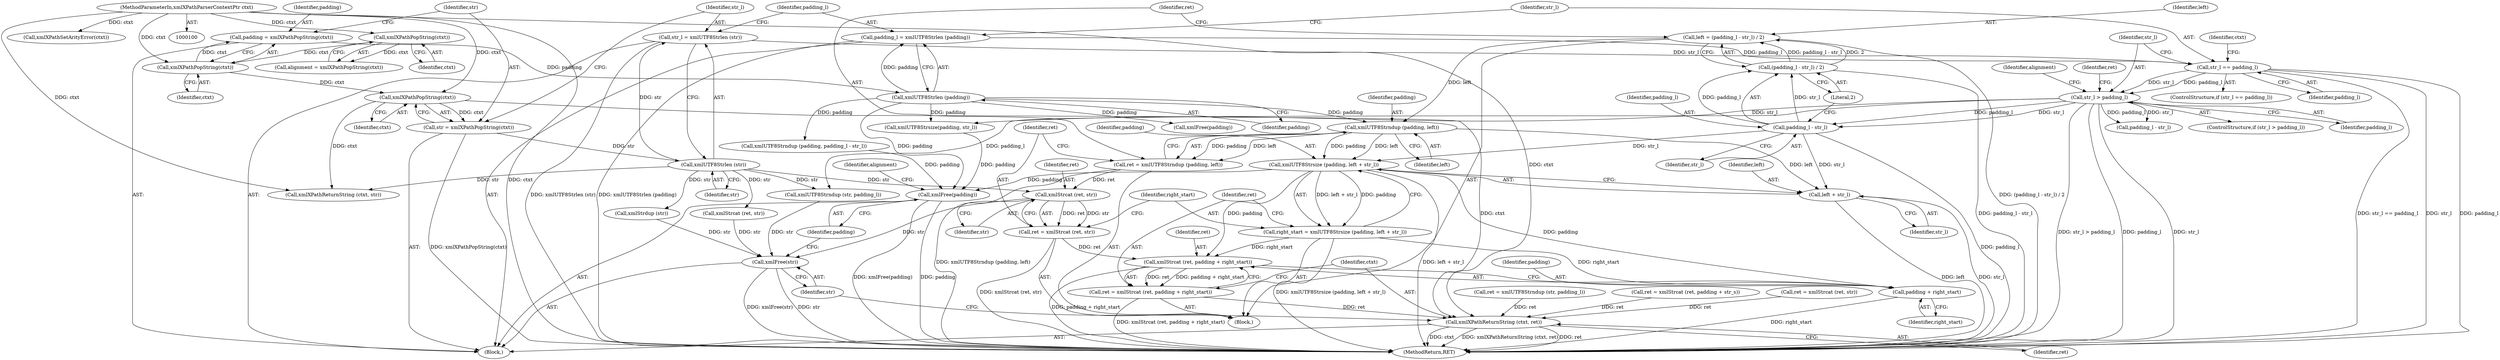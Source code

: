 digraph "0_Chrome_96dbafe288dbe2f0cc45fa3c39daf6d0c37acbab_8@integer" {
"1000203" [label="(Call,left = (padding_l - str_l) / 2)"];
"1000205" [label="(Call,(padding_l - str_l) / 2)"];
"1000206" [label="(Call,padding_l - str_l)"];
"1000164" [label="(Call,str_l > padding_l)"];
"1000151" [label="(Call,str_l == padding_l)"];
"1000142" [label="(Call,str_l = xmlUTF8Strlen (str))"];
"1000144" [label="(Call,xmlUTF8Strlen (str))"];
"1000138" [label="(Call,str = xmlXPathPopString(ctxt))"];
"1000140" [label="(Call,xmlXPathPopString(ctxt))"];
"1000136" [label="(Call,xmlXPathPopString(ctxt))"];
"1000128" [label="(Call,xmlXPathPopString(ctxt))"];
"1000101" [label="(MethodParameterIn,xmlXPathParserContextPtr ctxt)"];
"1000146" [label="(Call,padding_l = xmlUTF8Strlen (padding))"];
"1000148" [label="(Call,xmlUTF8Strlen (padding))"];
"1000134" [label="(Call,padding = xmlXPathPopString(ctxt))"];
"1000213" [label="(Call,xmlUTF8Strndup (padding, left))"];
"1000211" [label="(Call,ret = xmlUTF8Strndup (padding, left))"];
"1000218" [label="(Call,xmlStrcat (ret, str))"];
"1000216" [label="(Call,ret = xmlStrcat (ret, str))"];
"1000230" [label="(Call,xmlStrcat (ret, padding + right_start))"];
"1000228" [label="(Call,ret = xmlStrcat (ret, padding + right_start))"];
"1000254" [label="(Call,xmlXPathReturnString (ctxt, ret))"];
"1000257" [label="(Call,xmlFree(str))"];
"1000223" [label="(Call,xmlUTF8Strsize (padding, left + str_l))"];
"1000221" [label="(Call,right_start = xmlUTF8Strsize (padding, left + str_l))"];
"1000232" [label="(Call,padding + right_start)"];
"1000259" [label="(Call,xmlFree(padding))"];
"1000225" [label="(Call,left + str_l)"];
"1000232" [label="(Call,padding + right_start)"];
"1000230" [label="(Call,xmlStrcat (ret, padding + right_start))"];
"1000217" [label="(Identifier,ret)"];
"1000177" [label="(Identifier,alignment)"];
"1000139" [label="(Identifier,str)"];
"1000126" [label="(Call,alignment = xmlXPathPopString(ctxt))"];
"1000201" [label="(Block,)"];
"1000135" [label="(Identifier,padding)"];
"1000149" [label="(Identifier,padding)"];
"1000206" [label="(Call,padding_l - str_l)"];
"1000209" [label="(Literal,2)"];
"1000234" [label="(Identifier,right_start)"];
"1000262" [label="(Identifier,alignment)"];
"1000259" [label="(Call,xmlFree(padding))"];
"1000211" [label="(Call,ret = xmlUTF8Strndup (padding, left))"];
"1000221" [label="(Call,right_start = xmlUTF8Strsize (padding, left + str_l))"];
"1000219" [label="(Identifier,ret)"];
"1000158" [label="(Call,xmlFree(padding))"];
"1000204" [label="(Identifier,left)"];
"1000184" [label="(Call,xmlUTF8Strndup (padding, padding_l - str_l))"];
"1000144" [label="(Call,xmlUTF8Strlen (str))"];
"1000146" [label="(Call,padding_l = xmlUTF8Strlen (padding))"];
"1000226" [label="(Identifier,left)"];
"1000245" [label="(Call,xmlStrdup (str))"];
"1000203" [label="(Call,left = (padding_l - str_l) / 2)"];
"1000233" [label="(Identifier,padding)"];
"1000255" [label="(Identifier,ctxt)"];
"1000119" [label="(Call,xmlXPathSetArityError(ctxt))"];
"1000228" [label="(Call,ret = xmlStrcat (ret, padding + right_start))"];
"1000225" [label="(Call,left + str_l)"];
"1000258" [label="(Identifier,str)"];
"1000166" [label="(Identifier,padding_l)"];
"1000129" [label="(Identifier,ctxt)"];
"1000153" [label="(Identifier,padding_l)"];
"1000223" [label="(Call,xmlUTF8Strsize (padding, left + str_l))"];
"1000240" [label="(Call,xmlUTF8Strsize(padding, str_l))"];
"1000170" [label="(Call,xmlUTF8Strndup (str, padding_l))"];
"1000168" [label="(Call,ret = xmlUTF8Strndup (str, padding_l))"];
"1000215" [label="(Identifier,left)"];
"1000208" [label="(Identifier,str_l)"];
"1000218" [label="(Call,xmlStrcat (ret, str))"];
"1000136" [label="(Call,xmlXPathPopString(ctxt))"];
"1000263" [label="(MethodReturn,RET)"];
"1000213" [label="(Call,xmlUTF8Strndup (padding, left))"];
"1000155" [label="(Call,xmlXPathReturnString (ctxt, str))"];
"1000145" [label="(Identifier,str)"];
"1000137" [label="(Identifier,ctxt)"];
"1000212" [label="(Identifier,ret)"];
"1000152" [label="(Identifier,str_l)"];
"1000220" [label="(Identifier,str)"];
"1000164" [label="(Call,str_l > padding_l)"];
"1000147" [label="(Identifier,padding_l)"];
"1000205" [label="(Call,(padding_l - str_l) / 2)"];
"1000247" [label="(Call,ret = xmlStrcat (ret, padding + str_s))"];
"1000140" [label="(Call,xmlXPathPopString(ctxt))"];
"1000169" [label="(Identifier,ret)"];
"1000222" [label="(Identifier,right_start)"];
"1000134" [label="(Call,padding = xmlXPathPopString(ctxt))"];
"1000216" [label="(Call,ret = xmlStrcat (ret, str))"];
"1000207" [label="(Identifier,padding_l)"];
"1000128" [label="(Call,xmlXPathPopString(ctxt))"];
"1000103" [label="(Block,)"];
"1000227" [label="(Identifier,str_l)"];
"1000260" [label="(Identifier,padding)"];
"1000224" [label="(Identifier,padding)"];
"1000186" [label="(Call,padding_l - str_l)"];
"1000138" [label="(Call,str = xmlXPathPopString(ctxt))"];
"1000256" [label="(Identifier,ret)"];
"1000156" [label="(Identifier,ctxt)"];
"1000141" [label="(Identifier,ctxt)"];
"1000163" [label="(ControlStructure,if (str_l > padding_l))"];
"1000257" [label="(Call,xmlFree(str))"];
"1000148" [label="(Call,xmlUTF8Strlen (padding))"];
"1000231" [label="(Identifier,ret)"];
"1000214" [label="(Identifier,padding)"];
"1000151" [label="(Call,str_l == padding_l)"];
"1000189" [label="(Call,ret = xmlStrcat (ret, str))"];
"1000142" [label="(Call,str_l = xmlUTF8Strlen (str))"];
"1000143" [label="(Identifier,str_l)"];
"1000229" [label="(Identifier,ret)"];
"1000165" [label="(Identifier,str_l)"];
"1000101" [label="(MethodParameterIn,xmlXPathParserContextPtr ctxt)"];
"1000150" [label="(ControlStructure,if (str_l == padding_l))"];
"1000254" [label="(Call,xmlXPathReturnString (ctxt, ret))"];
"1000191" [label="(Call,xmlStrcat (ret, str))"];
"1000203" -> "1000201"  [label="AST: "];
"1000203" -> "1000205"  [label="CFG: "];
"1000204" -> "1000203"  [label="AST: "];
"1000205" -> "1000203"  [label="AST: "];
"1000212" -> "1000203"  [label="CFG: "];
"1000203" -> "1000263"  [label="DDG: (padding_l - str_l) / 2"];
"1000205" -> "1000203"  [label="DDG: padding_l - str_l"];
"1000205" -> "1000203"  [label="DDG: 2"];
"1000203" -> "1000213"  [label="DDG: left"];
"1000205" -> "1000209"  [label="CFG: "];
"1000206" -> "1000205"  [label="AST: "];
"1000209" -> "1000205"  [label="AST: "];
"1000205" -> "1000263"  [label="DDG: padding_l - str_l"];
"1000206" -> "1000205"  [label="DDG: padding_l"];
"1000206" -> "1000205"  [label="DDG: str_l"];
"1000206" -> "1000208"  [label="CFG: "];
"1000207" -> "1000206"  [label="AST: "];
"1000208" -> "1000206"  [label="AST: "];
"1000209" -> "1000206"  [label="CFG: "];
"1000206" -> "1000263"  [label="DDG: padding_l"];
"1000164" -> "1000206"  [label="DDG: padding_l"];
"1000164" -> "1000206"  [label="DDG: str_l"];
"1000206" -> "1000223"  [label="DDG: str_l"];
"1000206" -> "1000225"  [label="DDG: str_l"];
"1000164" -> "1000163"  [label="AST: "];
"1000164" -> "1000166"  [label="CFG: "];
"1000165" -> "1000164"  [label="AST: "];
"1000166" -> "1000164"  [label="AST: "];
"1000169" -> "1000164"  [label="CFG: "];
"1000177" -> "1000164"  [label="CFG: "];
"1000164" -> "1000263"  [label="DDG: str_l > padding_l"];
"1000164" -> "1000263"  [label="DDG: padding_l"];
"1000164" -> "1000263"  [label="DDG: str_l"];
"1000151" -> "1000164"  [label="DDG: str_l"];
"1000151" -> "1000164"  [label="DDG: padding_l"];
"1000164" -> "1000170"  [label="DDG: padding_l"];
"1000164" -> "1000186"  [label="DDG: padding_l"];
"1000164" -> "1000186"  [label="DDG: str_l"];
"1000164" -> "1000240"  [label="DDG: str_l"];
"1000151" -> "1000150"  [label="AST: "];
"1000151" -> "1000153"  [label="CFG: "];
"1000152" -> "1000151"  [label="AST: "];
"1000153" -> "1000151"  [label="AST: "];
"1000156" -> "1000151"  [label="CFG: "];
"1000165" -> "1000151"  [label="CFG: "];
"1000151" -> "1000263"  [label="DDG: str_l == padding_l"];
"1000151" -> "1000263"  [label="DDG: str_l"];
"1000151" -> "1000263"  [label="DDG: padding_l"];
"1000142" -> "1000151"  [label="DDG: str_l"];
"1000146" -> "1000151"  [label="DDG: padding_l"];
"1000142" -> "1000103"  [label="AST: "];
"1000142" -> "1000144"  [label="CFG: "];
"1000143" -> "1000142"  [label="AST: "];
"1000144" -> "1000142"  [label="AST: "];
"1000147" -> "1000142"  [label="CFG: "];
"1000142" -> "1000263"  [label="DDG: xmlUTF8Strlen (str)"];
"1000144" -> "1000142"  [label="DDG: str"];
"1000144" -> "1000145"  [label="CFG: "];
"1000145" -> "1000144"  [label="AST: "];
"1000138" -> "1000144"  [label="DDG: str"];
"1000144" -> "1000155"  [label="DDG: str"];
"1000144" -> "1000170"  [label="DDG: str"];
"1000144" -> "1000191"  [label="DDG: str"];
"1000144" -> "1000218"  [label="DDG: str"];
"1000144" -> "1000245"  [label="DDG: str"];
"1000138" -> "1000103"  [label="AST: "];
"1000138" -> "1000140"  [label="CFG: "];
"1000139" -> "1000138"  [label="AST: "];
"1000140" -> "1000138"  [label="AST: "];
"1000143" -> "1000138"  [label="CFG: "];
"1000138" -> "1000263"  [label="DDG: xmlXPathPopString(ctxt)"];
"1000140" -> "1000138"  [label="DDG: ctxt"];
"1000140" -> "1000141"  [label="CFG: "];
"1000141" -> "1000140"  [label="AST: "];
"1000136" -> "1000140"  [label="DDG: ctxt"];
"1000101" -> "1000140"  [label="DDG: ctxt"];
"1000140" -> "1000155"  [label="DDG: ctxt"];
"1000140" -> "1000254"  [label="DDG: ctxt"];
"1000136" -> "1000134"  [label="AST: "];
"1000136" -> "1000137"  [label="CFG: "];
"1000137" -> "1000136"  [label="AST: "];
"1000134" -> "1000136"  [label="CFG: "];
"1000136" -> "1000134"  [label="DDG: ctxt"];
"1000128" -> "1000136"  [label="DDG: ctxt"];
"1000101" -> "1000136"  [label="DDG: ctxt"];
"1000128" -> "1000126"  [label="AST: "];
"1000128" -> "1000129"  [label="CFG: "];
"1000129" -> "1000128"  [label="AST: "];
"1000126" -> "1000128"  [label="CFG: "];
"1000128" -> "1000126"  [label="DDG: ctxt"];
"1000101" -> "1000128"  [label="DDG: ctxt"];
"1000101" -> "1000100"  [label="AST: "];
"1000101" -> "1000263"  [label="DDG: ctxt"];
"1000101" -> "1000119"  [label="DDG: ctxt"];
"1000101" -> "1000155"  [label="DDG: ctxt"];
"1000101" -> "1000254"  [label="DDG: ctxt"];
"1000146" -> "1000103"  [label="AST: "];
"1000146" -> "1000148"  [label="CFG: "];
"1000147" -> "1000146"  [label="AST: "];
"1000148" -> "1000146"  [label="AST: "];
"1000152" -> "1000146"  [label="CFG: "];
"1000146" -> "1000263"  [label="DDG: xmlUTF8Strlen (padding)"];
"1000148" -> "1000146"  [label="DDG: padding"];
"1000148" -> "1000149"  [label="CFG: "];
"1000149" -> "1000148"  [label="AST: "];
"1000134" -> "1000148"  [label="DDG: padding"];
"1000148" -> "1000158"  [label="DDG: padding"];
"1000148" -> "1000184"  [label="DDG: padding"];
"1000148" -> "1000213"  [label="DDG: padding"];
"1000148" -> "1000240"  [label="DDG: padding"];
"1000148" -> "1000259"  [label="DDG: padding"];
"1000134" -> "1000103"  [label="AST: "];
"1000135" -> "1000134"  [label="AST: "];
"1000139" -> "1000134"  [label="CFG: "];
"1000213" -> "1000211"  [label="AST: "];
"1000213" -> "1000215"  [label="CFG: "];
"1000214" -> "1000213"  [label="AST: "];
"1000215" -> "1000213"  [label="AST: "];
"1000211" -> "1000213"  [label="CFG: "];
"1000213" -> "1000211"  [label="DDG: padding"];
"1000213" -> "1000211"  [label="DDG: left"];
"1000213" -> "1000223"  [label="DDG: padding"];
"1000213" -> "1000223"  [label="DDG: left"];
"1000213" -> "1000225"  [label="DDG: left"];
"1000211" -> "1000201"  [label="AST: "];
"1000212" -> "1000211"  [label="AST: "];
"1000217" -> "1000211"  [label="CFG: "];
"1000211" -> "1000263"  [label="DDG: xmlUTF8Strndup (padding, left)"];
"1000211" -> "1000218"  [label="DDG: ret"];
"1000218" -> "1000216"  [label="AST: "];
"1000218" -> "1000220"  [label="CFG: "];
"1000219" -> "1000218"  [label="AST: "];
"1000220" -> "1000218"  [label="AST: "];
"1000216" -> "1000218"  [label="CFG: "];
"1000218" -> "1000216"  [label="DDG: ret"];
"1000218" -> "1000216"  [label="DDG: str"];
"1000218" -> "1000257"  [label="DDG: str"];
"1000216" -> "1000201"  [label="AST: "];
"1000217" -> "1000216"  [label="AST: "];
"1000222" -> "1000216"  [label="CFG: "];
"1000216" -> "1000263"  [label="DDG: xmlStrcat (ret, str)"];
"1000216" -> "1000230"  [label="DDG: ret"];
"1000230" -> "1000228"  [label="AST: "];
"1000230" -> "1000232"  [label="CFG: "];
"1000231" -> "1000230"  [label="AST: "];
"1000232" -> "1000230"  [label="AST: "];
"1000228" -> "1000230"  [label="CFG: "];
"1000230" -> "1000263"  [label="DDG: padding + right_start"];
"1000230" -> "1000228"  [label="DDG: ret"];
"1000230" -> "1000228"  [label="DDG: padding + right_start"];
"1000223" -> "1000230"  [label="DDG: padding"];
"1000221" -> "1000230"  [label="DDG: right_start"];
"1000228" -> "1000201"  [label="AST: "];
"1000229" -> "1000228"  [label="AST: "];
"1000255" -> "1000228"  [label="CFG: "];
"1000228" -> "1000263"  [label="DDG: xmlStrcat (ret, padding + right_start)"];
"1000228" -> "1000254"  [label="DDG: ret"];
"1000254" -> "1000103"  [label="AST: "];
"1000254" -> "1000256"  [label="CFG: "];
"1000255" -> "1000254"  [label="AST: "];
"1000256" -> "1000254"  [label="AST: "];
"1000258" -> "1000254"  [label="CFG: "];
"1000254" -> "1000263"  [label="DDG: ctxt"];
"1000254" -> "1000263"  [label="DDG: xmlXPathReturnString (ctxt, ret)"];
"1000254" -> "1000263"  [label="DDG: ret"];
"1000247" -> "1000254"  [label="DDG: ret"];
"1000168" -> "1000254"  [label="DDG: ret"];
"1000189" -> "1000254"  [label="DDG: ret"];
"1000257" -> "1000103"  [label="AST: "];
"1000257" -> "1000258"  [label="CFG: "];
"1000258" -> "1000257"  [label="AST: "];
"1000260" -> "1000257"  [label="CFG: "];
"1000257" -> "1000263"  [label="DDG: str"];
"1000257" -> "1000263"  [label="DDG: xmlFree(str)"];
"1000191" -> "1000257"  [label="DDG: str"];
"1000245" -> "1000257"  [label="DDG: str"];
"1000170" -> "1000257"  [label="DDG: str"];
"1000223" -> "1000221"  [label="AST: "];
"1000223" -> "1000225"  [label="CFG: "];
"1000224" -> "1000223"  [label="AST: "];
"1000225" -> "1000223"  [label="AST: "];
"1000221" -> "1000223"  [label="CFG: "];
"1000223" -> "1000263"  [label="DDG: left + str_l"];
"1000223" -> "1000221"  [label="DDG: padding"];
"1000223" -> "1000221"  [label="DDG: left + str_l"];
"1000223" -> "1000232"  [label="DDG: padding"];
"1000223" -> "1000259"  [label="DDG: padding"];
"1000221" -> "1000201"  [label="AST: "];
"1000222" -> "1000221"  [label="AST: "];
"1000229" -> "1000221"  [label="CFG: "];
"1000221" -> "1000263"  [label="DDG: xmlUTF8Strsize (padding, left + str_l)"];
"1000221" -> "1000232"  [label="DDG: right_start"];
"1000232" -> "1000234"  [label="CFG: "];
"1000233" -> "1000232"  [label="AST: "];
"1000234" -> "1000232"  [label="AST: "];
"1000232" -> "1000263"  [label="DDG: right_start"];
"1000259" -> "1000103"  [label="AST: "];
"1000259" -> "1000260"  [label="CFG: "];
"1000260" -> "1000259"  [label="AST: "];
"1000262" -> "1000259"  [label="CFG: "];
"1000259" -> "1000263"  [label="DDG: xmlFree(padding)"];
"1000259" -> "1000263"  [label="DDG: padding"];
"1000184" -> "1000259"  [label="DDG: padding"];
"1000240" -> "1000259"  [label="DDG: padding"];
"1000225" -> "1000227"  [label="CFG: "];
"1000226" -> "1000225"  [label="AST: "];
"1000227" -> "1000225"  [label="AST: "];
"1000225" -> "1000263"  [label="DDG: left"];
"1000225" -> "1000263"  [label="DDG: str_l"];
}
